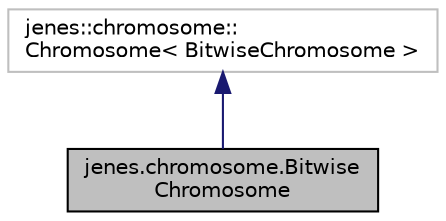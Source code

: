 digraph "jenes.chromosome.BitwiseChromosome"
{
  edge [fontname="Helvetica",fontsize="10",labelfontname="Helvetica",labelfontsize="10"];
  node [fontname="Helvetica",fontsize="10",shape=record];
  Node1 [label="jenes.chromosome.Bitwise\lChromosome",height=0.2,width=0.4,color="black", fillcolor="grey75", style="filled" fontcolor="black"];
  Node2 -> Node1 [dir="back",color="midnightblue",fontsize="10",style="solid"];
  Node2 [label="jenes::chromosome::\lChromosome\< BitwiseChromosome \>",height=0.2,width=0.4,color="grey75", fillcolor="white", style="filled"];
}
